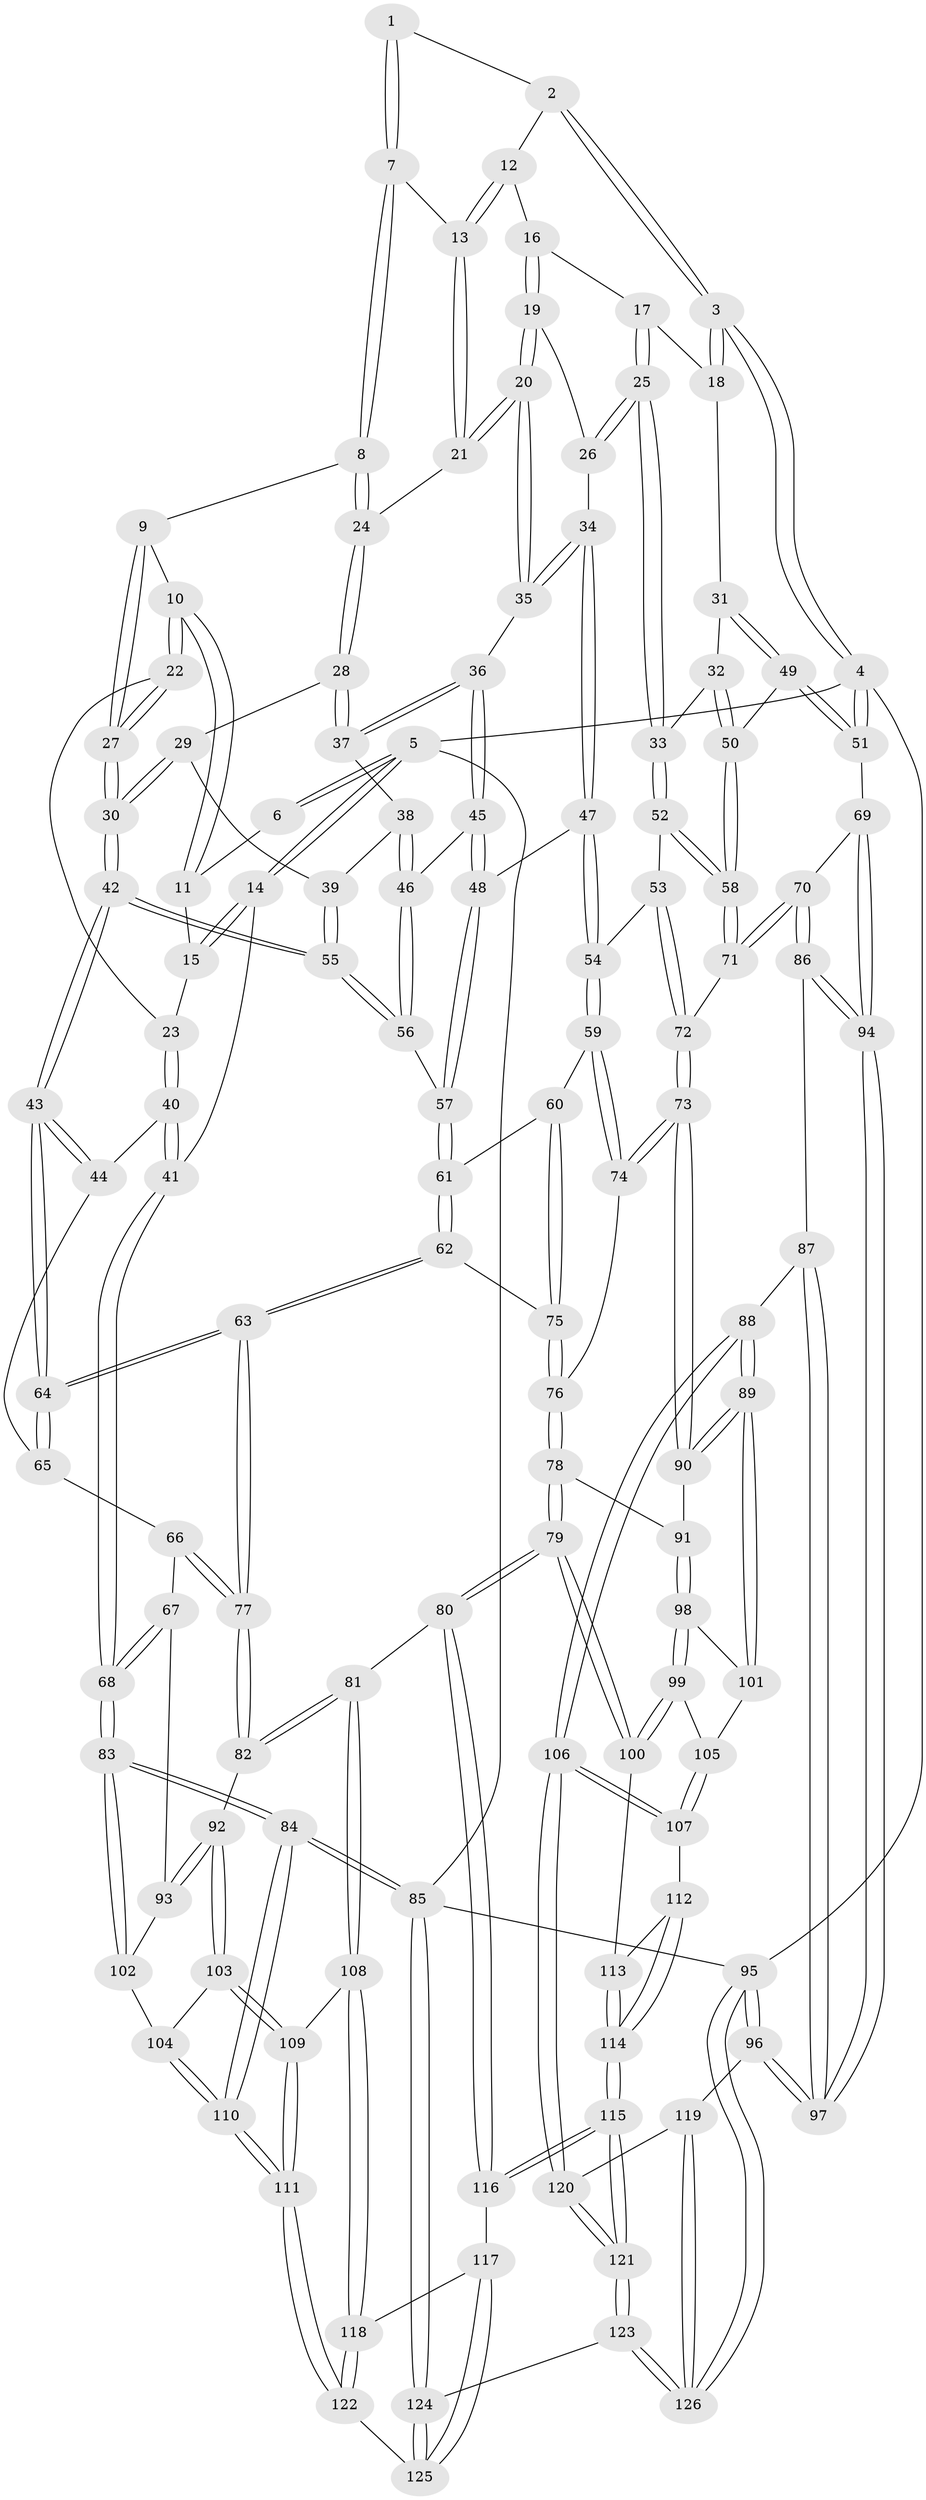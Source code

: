 // coarse degree distribution, {3: 0.09090909090909091, 4: 0.3246753246753247, 5: 0.4155844155844156, 6: 0.14285714285714285, 7: 0.012987012987012988, 2: 0.012987012987012988}
// Generated by graph-tools (version 1.1) at 2025/24/03/03/25 07:24:40]
// undirected, 126 vertices, 312 edges
graph export_dot {
graph [start="1"]
  node [color=gray90,style=filled];
  1 [pos="+0.36099290114985105+0"];
  2 [pos="+0.6865474018058927+0"];
  3 [pos="+1+0"];
  4 [pos="+1+0"];
  5 [pos="+0+0"];
  6 [pos="+0.23885278047618166+0"];
  7 [pos="+0.39088002038018016+0"];
  8 [pos="+0.3814224848105751+0.04998055278614549"];
  9 [pos="+0.2927738198335806+0.11340068075361491"];
  10 [pos="+0.2237586074317469+0.0665527220560914"];
  11 [pos="+0.20464277909209574+0"];
  12 [pos="+0.6879649553184016+0"];
  13 [pos="+0.5068482281947042+0.06753481038148983"];
  14 [pos="+0+0.12850088077496477"];
  15 [pos="+0.11068416314819551+0.0499582851567544"];
  16 [pos="+0.6904851617123774+0"];
  17 [pos="+0.8147433707866037+0.05720104743237257"];
  18 [pos="+0.8887228701084238+0.08786052066824476"];
  19 [pos="+0.6264468376541178+0.07562047832106052"];
  20 [pos="+0.5496582258773463+0.11480629917040065"];
  21 [pos="+0.5155022405399375+0.08316401798978962"];
  22 [pos="+0.17116709820762757+0.13959161100376088"];
  23 [pos="+0.14072598355392724+0.14403366331964676"];
  24 [pos="+0.4082396401474725+0.11077892648287439"];
  25 [pos="+0.7422743446901808+0.1776822779761188"];
  26 [pos="+0.6358799142140374+0.08910184849845702"];
  27 [pos="+0.28542122703373285+0.22673987389007041"];
  28 [pos="+0.41001951394571895+0.11912948307770468"];
  29 [pos="+0.39167393962517527+0.14328020718818477"];
  30 [pos="+0.28580537024933106+0.22761774164515516"];
  31 [pos="+0.9333808746289672+0.16070776733310974"];
  32 [pos="+0.8970751964796819+0.17898862761095774"];
  33 [pos="+0.7482992344976257+0.22773816864638596"];
  34 [pos="+0.6148413750533919+0.21548018736376182"];
  35 [pos="+0.5382185189422856+0.13837941529750686"];
  36 [pos="+0.500817244591526+0.17426553836750258"];
  37 [pos="+0.4683851451593033+0.16726204769370165"];
  38 [pos="+0.4285396079335318+0.20988106966528228"];
  39 [pos="+0.4069944161047293+0.23110138456614648"];
  40 [pos="+0.03458005078349417+0.23450753508381955"];
  41 [pos="+0+0.17518622129065103"];
  42 [pos="+0.2946050605979804+0.33951294452815406"];
  43 [pos="+0.29340187095767223+0.3422731984225531"];
  44 [pos="+0.05288865978851315+0.25092050030019597"];
  45 [pos="+0.5092234706645764+0.21276060858246235"];
  46 [pos="+0.4777995435726173+0.24544465300274337"];
  47 [pos="+0.6332337202461314+0.2708409778597755"];
  48 [pos="+0.5721320855140639+0.27350314379582297"];
  49 [pos="+1+0.21488575800372764"];
  50 [pos="+0.8468176834222861+0.31252195432233165"];
  51 [pos="+1+0.24546263583374028"];
  52 [pos="+0.7360356133175785+0.2707911393725019"];
  53 [pos="+0.7220877884440644+0.2764956750385739"];
  54 [pos="+0.6821603275890177+0.29117596126551987"];
  55 [pos="+0.36962679649825864+0.2967601287972663"];
  56 [pos="+0.4434412715837118+0.2838149189574521"];
  57 [pos="+0.523561660648136+0.32056827829598744"];
  58 [pos="+0.8171971633826776+0.33235719368757066"];
  59 [pos="+0.6550596698198417+0.3646341665256154"];
  60 [pos="+0.5555440020346977+0.3936590056769768"];
  61 [pos="+0.5212812224997019+0.33974961675297777"];
  62 [pos="+0.42984658426968014+0.4002232417639549"];
  63 [pos="+0.3085235935203926+0.4384957242312175"];
  64 [pos="+0.29682209791122877+0.37935998208322386"];
  65 [pos="+0.07338784739923952+0.38680300651757915"];
  66 [pos="+0.0667524007309013+0.4151765575036283"];
  67 [pos="+0+0.4819559186133792"];
  68 [pos="+0+0.4945123682426419"];
  69 [pos="+1+0.32955049677448034"];
  70 [pos="+0.8756803506542656+0.4333355725712185"];
  71 [pos="+0.851775724451237+0.4135268442386239"];
  72 [pos="+0.7387573696148173+0.45987796084066074"];
  73 [pos="+0.6962466776341735+0.48153001093813846"];
  74 [pos="+0.665725898851015+0.43838784910159717"];
  75 [pos="+0.5467884631670883+0.41649569058350944"];
  76 [pos="+0.550973296257165+0.46989139939413205"];
  77 [pos="+0.30220753361795993+0.5253369019394674"];
  78 [pos="+0.5281087020000327+0.5162529314135891"];
  79 [pos="+0.39425952085250315+0.6006550092696189"];
  80 [pos="+0.37700870468622866+0.5988115110302779"];
  81 [pos="+0.3337740755080797+0.5737418314506736"];
  82 [pos="+0.30240860950573145+0.5278802693994971"];
  83 [pos="+0+0.5312564486103961"];
  84 [pos="+0+1"];
  85 [pos="+0+1"];
  86 [pos="+0.879853293730288+0.5607826566551852"];
  87 [pos="+0.8145988394471332+0.6611603531259939"];
  88 [pos="+0.8061247851927718+0.6645394770622518"];
  89 [pos="+0.7825478014202558+0.6452899132172195"];
  90 [pos="+0.6926373249811497+0.525999688745069"];
  91 [pos="+0.6398759409995105+0.5407033256576906"];
  92 [pos="+0.1684163715474833+0.5584079312332005"];
  93 [pos="+0.13079725995189156+0.5535725879170598"];
  94 [pos="+1+0.5636359188704178"];
  95 [pos="+1+1"];
  96 [pos="+1+0.9501788634502315"];
  97 [pos="+1+0.9171078846028226"];
  98 [pos="+0.612753062879999+0.6028023312554863"];
  99 [pos="+0.5132011353633448+0.6572274326562668"];
  100 [pos="+0.481419538663816+0.654894777244369"];
  101 [pos="+0.6626442339742004+0.6367752151448612"];
  102 [pos="+0.025708923744786182+0.6221088970166062"];
  103 [pos="+0.0801524245213388+0.6928036074913534"];
  104 [pos="+0.06227951252681544+0.6952225617209866"];
  105 [pos="+0.5714702477455805+0.6788490724110993"];
  106 [pos="+0.7704397634661937+0.7338532545920153"];
  107 [pos="+0.658948495560067+0.7459942162105803"];
  108 [pos="+0.19737963433717473+0.7591544066260825"];
  109 [pos="+0.17264286467782813+0.7560199273152329"];
  110 [pos="+0+0.9231923293547389"];
  111 [pos="+0+0.9158134819515243"];
  112 [pos="+0.608797473791303+0.7951358194533442"];
  113 [pos="+0.49560868194730884+0.6953163932505627"];
  114 [pos="+0.53507869135255+0.9360379938254083"];
  115 [pos="+0.5219903108687484+1"];
  116 [pos="+0.37730867640221+0.8372464939986348"];
  117 [pos="+0.3482202413573352+0.842698962763265"];
  118 [pos="+0.2190720727137763+0.8623605341749793"];
  119 [pos="+0.7805083245300054+0.8175408657686886"];
  120 [pos="+0.7776182173760452+0.8148270697304283"];
  121 [pos="+0.5375790311541712+1"];
  122 [pos="+0.19859787641815535+0.9073533678137065"];
  123 [pos="+0.5350856961026887+1"];
  124 [pos="+0.3209654505395139+1"];
  125 [pos="+0.2540830870309178+1"];
  126 [pos="+1+1"];
  1 -- 2;
  1 -- 7;
  1 -- 7;
  2 -- 3;
  2 -- 3;
  2 -- 12;
  3 -- 4;
  3 -- 4;
  3 -- 18;
  3 -- 18;
  4 -- 5;
  4 -- 51;
  4 -- 51;
  4 -- 95;
  5 -- 6;
  5 -- 6;
  5 -- 14;
  5 -- 14;
  5 -- 85;
  6 -- 11;
  7 -- 8;
  7 -- 8;
  7 -- 13;
  8 -- 9;
  8 -- 24;
  8 -- 24;
  9 -- 10;
  9 -- 27;
  9 -- 27;
  10 -- 11;
  10 -- 11;
  10 -- 22;
  10 -- 22;
  11 -- 15;
  12 -- 13;
  12 -- 13;
  12 -- 16;
  13 -- 21;
  13 -- 21;
  14 -- 15;
  14 -- 15;
  14 -- 41;
  15 -- 23;
  16 -- 17;
  16 -- 19;
  16 -- 19;
  17 -- 18;
  17 -- 25;
  17 -- 25;
  18 -- 31;
  19 -- 20;
  19 -- 20;
  19 -- 26;
  20 -- 21;
  20 -- 21;
  20 -- 35;
  20 -- 35;
  21 -- 24;
  22 -- 23;
  22 -- 27;
  22 -- 27;
  23 -- 40;
  23 -- 40;
  24 -- 28;
  24 -- 28;
  25 -- 26;
  25 -- 26;
  25 -- 33;
  25 -- 33;
  26 -- 34;
  27 -- 30;
  27 -- 30;
  28 -- 29;
  28 -- 37;
  28 -- 37;
  29 -- 30;
  29 -- 30;
  29 -- 39;
  30 -- 42;
  30 -- 42;
  31 -- 32;
  31 -- 49;
  31 -- 49;
  32 -- 33;
  32 -- 50;
  32 -- 50;
  33 -- 52;
  33 -- 52;
  34 -- 35;
  34 -- 35;
  34 -- 47;
  34 -- 47;
  35 -- 36;
  36 -- 37;
  36 -- 37;
  36 -- 45;
  36 -- 45;
  37 -- 38;
  38 -- 39;
  38 -- 46;
  38 -- 46;
  39 -- 55;
  39 -- 55;
  40 -- 41;
  40 -- 41;
  40 -- 44;
  41 -- 68;
  41 -- 68;
  42 -- 43;
  42 -- 43;
  42 -- 55;
  42 -- 55;
  43 -- 44;
  43 -- 44;
  43 -- 64;
  43 -- 64;
  44 -- 65;
  45 -- 46;
  45 -- 48;
  45 -- 48;
  46 -- 56;
  46 -- 56;
  47 -- 48;
  47 -- 54;
  47 -- 54;
  48 -- 57;
  48 -- 57;
  49 -- 50;
  49 -- 51;
  49 -- 51;
  50 -- 58;
  50 -- 58;
  51 -- 69;
  52 -- 53;
  52 -- 58;
  52 -- 58;
  53 -- 54;
  53 -- 72;
  53 -- 72;
  54 -- 59;
  54 -- 59;
  55 -- 56;
  55 -- 56;
  56 -- 57;
  57 -- 61;
  57 -- 61;
  58 -- 71;
  58 -- 71;
  59 -- 60;
  59 -- 74;
  59 -- 74;
  60 -- 61;
  60 -- 75;
  60 -- 75;
  61 -- 62;
  61 -- 62;
  62 -- 63;
  62 -- 63;
  62 -- 75;
  63 -- 64;
  63 -- 64;
  63 -- 77;
  63 -- 77;
  64 -- 65;
  64 -- 65;
  65 -- 66;
  66 -- 67;
  66 -- 77;
  66 -- 77;
  67 -- 68;
  67 -- 68;
  67 -- 93;
  68 -- 83;
  68 -- 83;
  69 -- 70;
  69 -- 94;
  69 -- 94;
  70 -- 71;
  70 -- 71;
  70 -- 86;
  70 -- 86;
  71 -- 72;
  72 -- 73;
  72 -- 73;
  73 -- 74;
  73 -- 74;
  73 -- 90;
  73 -- 90;
  74 -- 76;
  75 -- 76;
  75 -- 76;
  76 -- 78;
  76 -- 78;
  77 -- 82;
  77 -- 82;
  78 -- 79;
  78 -- 79;
  78 -- 91;
  79 -- 80;
  79 -- 80;
  79 -- 100;
  79 -- 100;
  80 -- 81;
  80 -- 116;
  80 -- 116;
  81 -- 82;
  81 -- 82;
  81 -- 108;
  81 -- 108;
  82 -- 92;
  83 -- 84;
  83 -- 84;
  83 -- 102;
  83 -- 102;
  84 -- 85;
  84 -- 85;
  84 -- 110;
  84 -- 110;
  85 -- 124;
  85 -- 124;
  85 -- 95;
  86 -- 87;
  86 -- 94;
  86 -- 94;
  87 -- 88;
  87 -- 97;
  87 -- 97;
  88 -- 89;
  88 -- 89;
  88 -- 106;
  88 -- 106;
  89 -- 90;
  89 -- 90;
  89 -- 101;
  89 -- 101;
  90 -- 91;
  91 -- 98;
  91 -- 98;
  92 -- 93;
  92 -- 93;
  92 -- 103;
  92 -- 103;
  93 -- 102;
  94 -- 97;
  94 -- 97;
  95 -- 96;
  95 -- 96;
  95 -- 126;
  95 -- 126;
  96 -- 97;
  96 -- 97;
  96 -- 119;
  98 -- 99;
  98 -- 99;
  98 -- 101;
  99 -- 100;
  99 -- 100;
  99 -- 105;
  100 -- 113;
  101 -- 105;
  102 -- 104;
  103 -- 104;
  103 -- 109;
  103 -- 109;
  104 -- 110;
  104 -- 110;
  105 -- 107;
  105 -- 107;
  106 -- 107;
  106 -- 107;
  106 -- 120;
  106 -- 120;
  107 -- 112;
  108 -- 109;
  108 -- 118;
  108 -- 118;
  109 -- 111;
  109 -- 111;
  110 -- 111;
  110 -- 111;
  111 -- 122;
  111 -- 122;
  112 -- 113;
  112 -- 114;
  112 -- 114;
  113 -- 114;
  113 -- 114;
  114 -- 115;
  114 -- 115;
  115 -- 116;
  115 -- 116;
  115 -- 121;
  115 -- 121;
  116 -- 117;
  117 -- 118;
  117 -- 125;
  117 -- 125;
  118 -- 122;
  118 -- 122;
  119 -- 120;
  119 -- 126;
  119 -- 126;
  120 -- 121;
  120 -- 121;
  121 -- 123;
  121 -- 123;
  122 -- 125;
  123 -- 124;
  123 -- 126;
  123 -- 126;
  124 -- 125;
  124 -- 125;
}
